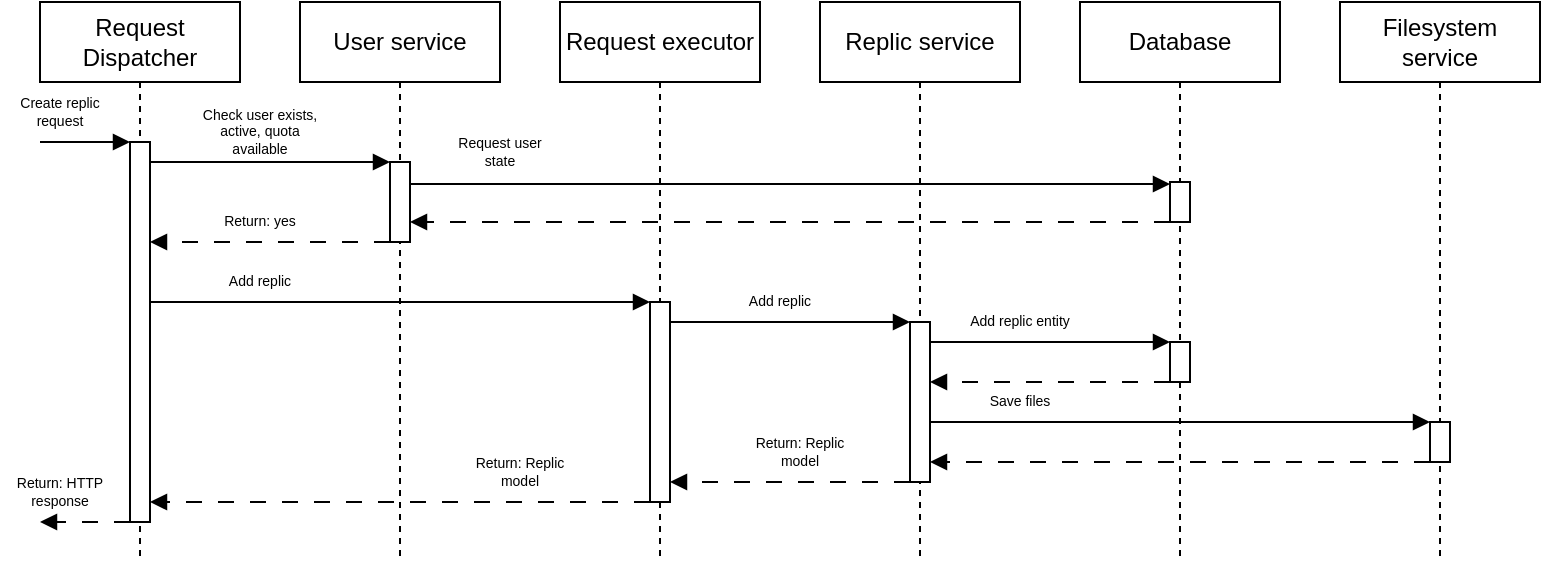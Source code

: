 <mxfile version="28.2.0">
  <diagram name="Page-1" id="XCabEsz14lC1qjqIhGBI">
    <mxGraphModel dx="1188" dy="688" grid="1" gridSize="10" guides="1" tooltips="1" connect="1" arrows="1" fold="1" page="1" pageScale="1" pageWidth="827" pageHeight="1169" math="0" shadow="0">
      <root>
        <mxCell id="0" />
        <mxCell id="1" parent="0" />
        <mxCell id="CDbbZEYeLlONDFFghWuM-3" value="Request Dispatcher" style="shape=umlLifeline;perimeter=lifelinePerimeter;whiteSpace=wrap;html=1;container=1;dropTarget=0;collapsible=0;recursiveResize=0;outlineConnect=0;portConstraint=eastwest;newEdgeStyle={&quot;edgeStyle&quot;:&quot;elbowEdgeStyle&quot;,&quot;elbow&quot;:&quot;vertical&quot;,&quot;curved&quot;:0,&quot;rounded&quot;:0};" vertex="1" parent="1">
          <mxGeometry x="30" y="20" width="100" height="280" as="geometry" />
        </mxCell>
        <mxCell id="CDbbZEYeLlONDFFghWuM-43" style="edgeStyle=orthogonalEdgeStyle;rounded=0;orthogonalLoop=1;jettySize=auto;html=1;curved=0;endArrow=block;endFill=1;" edge="1" parent="CDbbZEYeLlONDFFghWuM-3">
          <mxGeometry relative="1" as="geometry">
            <mxPoint x="45" y="70" as="targetPoint" />
            <mxPoint y="70" as="sourcePoint" />
          </mxGeometry>
        </mxCell>
        <mxCell id="CDbbZEYeLlONDFFghWuM-40" value="" style="html=1;points=[[0,0,0,0,5],[0,1,0,0,-5],[1,0,0,0,5],[1,1,0,0,-5]];perimeter=orthogonalPerimeter;outlineConnect=0;targetShapes=umlLifeline;portConstraint=eastwest;newEdgeStyle={&quot;curved&quot;:0,&quot;rounded&quot;:0};" vertex="1" parent="CDbbZEYeLlONDFFghWuM-3">
          <mxGeometry x="45" y="70" width="10" height="190" as="geometry" />
        </mxCell>
        <mxCell id="CDbbZEYeLlONDFFghWuM-45" value="Create replic request" style="text;html=1;align=center;verticalAlign=middle;whiteSpace=wrap;rounded=0;fontSize=7;" vertex="1" parent="1">
          <mxGeometry x="10" y="60" width="60" height="30" as="geometry" />
        </mxCell>
        <mxCell id="CDbbZEYeLlONDFFghWuM-46" value="User service" style="shape=umlLifeline;perimeter=lifelinePerimeter;whiteSpace=wrap;html=1;container=1;dropTarget=0;collapsible=0;recursiveResize=0;outlineConnect=0;portConstraint=eastwest;newEdgeStyle={&quot;edgeStyle&quot;:&quot;elbowEdgeStyle&quot;,&quot;elbow&quot;:&quot;vertical&quot;,&quot;curved&quot;:0,&quot;rounded&quot;:0};" vertex="1" parent="1">
          <mxGeometry x="160" y="20" width="100" height="280" as="geometry" />
        </mxCell>
        <mxCell id="CDbbZEYeLlONDFFghWuM-48" value="" style="html=1;points=[[0,0,0,0,5],[0,1,0,0,-5],[1,0,0,0,5],[1,1,0,0,-5]];perimeter=orthogonalPerimeter;outlineConnect=0;targetShapes=umlLifeline;portConstraint=eastwest;newEdgeStyle={&quot;curved&quot;:0,&quot;rounded&quot;:0};" vertex="1" parent="CDbbZEYeLlONDFFghWuM-46">
          <mxGeometry x="45" y="80" width="10" height="40" as="geometry" />
        </mxCell>
        <mxCell id="CDbbZEYeLlONDFFghWuM-49" style="edgeStyle=orthogonalEdgeStyle;rounded=0;orthogonalLoop=1;jettySize=auto;html=1;curved=0;endArrow=block;endFill=1;" edge="1" parent="1">
          <mxGeometry relative="1" as="geometry">
            <mxPoint x="205" y="100" as="targetPoint" />
            <mxPoint x="85" y="100" as="sourcePoint" />
          </mxGeometry>
        </mxCell>
        <mxCell id="CDbbZEYeLlONDFFghWuM-54" value="Check user exists, active, quota available" style="text;html=1;align=center;verticalAlign=middle;whiteSpace=wrap;rounded=0;fontSize=7;" vertex="1" parent="1">
          <mxGeometry x="110" y="70" width="60" height="30" as="geometry" />
        </mxCell>
        <mxCell id="CDbbZEYeLlONDFFghWuM-55" style="edgeStyle=orthogonalEdgeStyle;rounded=0;orthogonalLoop=1;jettySize=auto;html=1;curved=0;endArrow=block;endFill=1;dashed=1;dashPattern=8 8;" edge="1" parent="1" source="CDbbZEYeLlONDFFghWuM-48" target="CDbbZEYeLlONDFFghWuM-40">
          <mxGeometry relative="1" as="geometry">
            <mxPoint x="215" y="110" as="targetPoint" />
            <mxPoint x="95" y="110" as="sourcePoint" />
            <Array as="points">
              <mxPoint x="190" y="140" />
              <mxPoint x="190" y="140" />
            </Array>
          </mxGeometry>
        </mxCell>
        <mxCell id="CDbbZEYeLlONDFFghWuM-56" value="Return: yes" style="text;html=1;align=center;verticalAlign=middle;whiteSpace=wrap;rounded=0;fontSize=7;" vertex="1" parent="1">
          <mxGeometry x="110" y="120" width="60" height="20" as="geometry" />
        </mxCell>
        <mxCell id="CDbbZEYeLlONDFFghWuM-57" value="Database" style="shape=umlLifeline;perimeter=lifelinePerimeter;whiteSpace=wrap;html=1;container=1;dropTarget=0;collapsible=0;recursiveResize=0;outlineConnect=0;portConstraint=eastwest;newEdgeStyle={&quot;edgeStyle&quot;:&quot;elbowEdgeStyle&quot;,&quot;elbow&quot;:&quot;vertical&quot;,&quot;curved&quot;:0,&quot;rounded&quot;:0};" vertex="1" parent="1">
          <mxGeometry x="550" y="20" width="100" height="280" as="geometry" />
        </mxCell>
        <mxCell id="CDbbZEYeLlONDFFghWuM-58" value="" style="html=1;points=[[0,0,0,0,5],[0,1,0,0,-5],[1,0,0,0,5],[1,1,0,0,-5]];perimeter=orthogonalPerimeter;outlineConnect=0;targetShapes=umlLifeline;portConstraint=eastwest;newEdgeStyle={&quot;curved&quot;:0,&quot;rounded&quot;:0};" vertex="1" parent="CDbbZEYeLlONDFFghWuM-57">
          <mxGeometry x="45" y="90" width="10" height="20" as="geometry" />
        </mxCell>
        <mxCell id="CDbbZEYeLlONDFFghWuM-66" value="" style="html=1;points=[[0,0,0,0,5],[0,1,0,0,-5],[1,0,0,0,5],[1,1,0,0,-5]];perimeter=orthogonalPerimeter;outlineConnect=0;targetShapes=umlLifeline;portConstraint=eastwest;newEdgeStyle={&quot;curved&quot;:0,&quot;rounded&quot;:0};" vertex="1" parent="CDbbZEYeLlONDFFghWuM-57">
          <mxGeometry x="45" y="170" width="10" height="20" as="geometry" />
        </mxCell>
        <mxCell id="CDbbZEYeLlONDFFghWuM-59" style="edgeStyle=orthogonalEdgeStyle;rounded=0;orthogonalLoop=1;jettySize=auto;html=1;curved=0;endArrow=block;endFill=1;" edge="1" parent="1" target="CDbbZEYeLlONDFFghWuM-58">
          <mxGeometry relative="1" as="geometry">
            <mxPoint x="335" y="110" as="targetPoint" />
            <mxPoint x="215" y="110" as="sourcePoint" />
            <Array as="points">
              <mxPoint x="215" y="111" />
            </Array>
          </mxGeometry>
        </mxCell>
        <mxCell id="CDbbZEYeLlONDFFghWuM-60" value="Request user state" style="text;html=1;align=center;verticalAlign=middle;whiteSpace=wrap;rounded=0;fontSize=7;" vertex="1" parent="1">
          <mxGeometry x="230" y="80" width="60" height="30" as="geometry" />
        </mxCell>
        <mxCell id="CDbbZEYeLlONDFFghWuM-61" style="edgeStyle=orthogonalEdgeStyle;rounded=0;orthogonalLoop=1;jettySize=auto;html=1;curved=0;endArrow=block;endFill=1;dashed=1;dashPattern=8 8;" edge="1" parent="1" source="CDbbZEYeLlONDFFghWuM-58" target="CDbbZEYeLlONDFFghWuM-48">
          <mxGeometry relative="1" as="geometry">
            <mxPoint x="215" y="130" as="targetPoint" />
            <mxPoint x="335" y="130" as="sourcePoint" />
            <Array as="points">
              <mxPoint x="290" y="130" />
              <mxPoint x="290" y="130" />
            </Array>
          </mxGeometry>
        </mxCell>
        <mxCell id="CDbbZEYeLlONDFFghWuM-62" value="Replic service" style="shape=umlLifeline;perimeter=lifelinePerimeter;whiteSpace=wrap;html=1;container=1;dropTarget=0;collapsible=0;recursiveResize=0;outlineConnect=0;portConstraint=eastwest;newEdgeStyle={&quot;edgeStyle&quot;:&quot;elbowEdgeStyle&quot;,&quot;elbow&quot;:&quot;vertical&quot;,&quot;curved&quot;:0,&quot;rounded&quot;:0};" vertex="1" parent="1">
          <mxGeometry x="420" y="20" width="100" height="280" as="geometry" />
        </mxCell>
        <mxCell id="CDbbZEYeLlONDFFghWuM-63" value="" style="html=1;points=[[0,0,0,0,5],[0,1,0,0,-5],[1,0,0,0,5],[1,1,0,0,-5]];perimeter=orthogonalPerimeter;outlineConnect=0;targetShapes=umlLifeline;portConstraint=eastwest;newEdgeStyle={&quot;curved&quot;:0,&quot;rounded&quot;:0};" vertex="1" parent="CDbbZEYeLlONDFFghWuM-62">
          <mxGeometry x="45" y="160" width="10" height="80" as="geometry" />
        </mxCell>
        <mxCell id="CDbbZEYeLlONDFFghWuM-64" style="edgeStyle=orthogonalEdgeStyle;rounded=0;orthogonalLoop=1;jettySize=auto;html=1;curved=0;endArrow=block;endFill=1;" edge="1" parent="1" source="CDbbZEYeLlONDFFghWuM-40" target="CDbbZEYeLlONDFFghWuM-77">
          <mxGeometry relative="1" as="geometry">
            <mxPoint x="290" y="170" as="targetPoint" />
            <mxPoint x="95" y="110" as="sourcePoint" />
            <Array as="points">
              <mxPoint x="150" y="170" />
              <mxPoint x="150" y="170" />
            </Array>
          </mxGeometry>
        </mxCell>
        <mxCell id="CDbbZEYeLlONDFFghWuM-65" value="Add replic" style="text;html=1;align=center;verticalAlign=middle;whiteSpace=wrap;rounded=0;fontSize=7;" vertex="1" parent="1">
          <mxGeometry x="110" y="150" width="60" height="20" as="geometry" />
        </mxCell>
        <mxCell id="CDbbZEYeLlONDFFghWuM-67" style="edgeStyle=orthogonalEdgeStyle;rounded=0;orthogonalLoop=1;jettySize=auto;html=1;curved=0;endArrow=block;endFill=1;" edge="1" parent="1" source="CDbbZEYeLlONDFFghWuM-77" target="CDbbZEYeLlONDFFghWuM-63">
          <mxGeometry relative="1" as="geometry">
            <mxPoint x="345" y="180" as="targetPoint" />
            <mxPoint x="95" y="180" as="sourcePoint" />
            <Array as="points">
              <mxPoint x="380" y="180" />
              <mxPoint x="380" y="180" />
            </Array>
          </mxGeometry>
        </mxCell>
        <mxCell id="CDbbZEYeLlONDFFghWuM-68" value="Add replic" style="text;html=1;align=center;verticalAlign=middle;whiteSpace=wrap;rounded=0;fontSize=7;" vertex="1" parent="1">
          <mxGeometry x="370" y="160" width="60" height="20" as="geometry" />
        </mxCell>
        <mxCell id="CDbbZEYeLlONDFFghWuM-69" style="edgeStyle=orthogonalEdgeStyle;rounded=0;orthogonalLoop=1;jettySize=auto;html=1;curved=0;endArrow=block;endFill=1;dashed=1;dashPattern=8 8;" edge="1" parent="1" source="CDbbZEYeLlONDFFghWuM-66" target="CDbbZEYeLlONDFFghWuM-63">
          <mxGeometry relative="1" as="geometry">
            <mxPoint x="225" y="140" as="targetPoint" />
            <mxPoint x="515" y="140" as="sourcePoint" />
            <Array as="points">
              <mxPoint x="560" y="210" />
              <mxPoint x="560" y="210" />
            </Array>
          </mxGeometry>
        </mxCell>
        <mxCell id="CDbbZEYeLlONDFFghWuM-70" value="Filesystem service" style="shape=umlLifeline;perimeter=lifelinePerimeter;whiteSpace=wrap;html=1;container=1;dropTarget=0;collapsible=0;recursiveResize=0;outlineConnect=0;portConstraint=eastwest;newEdgeStyle={&quot;edgeStyle&quot;:&quot;elbowEdgeStyle&quot;,&quot;elbow&quot;:&quot;vertical&quot;,&quot;curved&quot;:0,&quot;rounded&quot;:0};" vertex="1" parent="1">
          <mxGeometry x="680" y="20" width="100" height="280" as="geometry" />
        </mxCell>
        <mxCell id="CDbbZEYeLlONDFFghWuM-72" value="" style="html=1;points=[[0,0,0,0,5],[0,1,0,0,-5],[1,0,0,0,5],[1,1,0,0,-5]];perimeter=orthogonalPerimeter;outlineConnect=0;targetShapes=umlLifeline;portConstraint=eastwest;newEdgeStyle={&quot;curved&quot;:0,&quot;rounded&quot;:0};" vertex="1" parent="CDbbZEYeLlONDFFghWuM-70">
          <mxGeometry x="45" y="210" width="10" height="20" as="geometry" />
        </mxCell>
        <mxCell id="CDbbZEYeLlONDFFghWuM-76" value="Request executor" style="shape=umlLifeline;perimeter=lifelinePerimeter;whiteSpace=wrap;html=1;container=1;dropTarget=0;collapsible=0;recursiveResize=0;outlineConnect=0;portConstraint=eastwest;newEdgeStyle={&quot;edgeStyle&quot;:&quot;elbowEdgeStyle&quot;,&quot;elbow&quot;:&quot;vertical&quot;,&quot;curved&quot;:0,&quot;rounded&quot;:0};" vertex="1" parent="1">
          <mxGeometry x="290" y="20" width="100" height="280" as="geometry" />
        </mxCell>
        <mxCell id="CDbbZEYeLlONDFFghWuM-77" value="" style="html=1;points=[[0,0,0,0,5],[0,1,0,0,-5],[1,0,0,0,5],[1,1,0,0,-5]];perimeter=orthogonalPerimeter;outlineConnect=0;targetShapes=umlLifeline;portConstraint=eastwest;newEdgeStyle={&quot;curved&quot;:0,&quot;rounded&quot;:0};" vertex="1" parent="CDbbZEYeLlONDFFghWuM-76">
          <mxGeometry x="45" y="150" width="10" height="100" as="geometry" />
        </mxCell>
        <mxCell id="CDbbZEYeLlONDFFghWuM-78" style="edgeStyle=orthogonalEdgeStyle;rounded=0;orthogonalLoop=1;jettySize=auto;html=1;curved=0;endArrow=block;endFill=1;" edge="1" parent="1" source="CDbbZEYeLlONDFFghWuM-63" target="CDbbZEYeLlONDFFghWuM-66">
          <mxGeometry relative="1" as="geometry">
            <mxPoint x="475" y="190" as="targetPoint" />
            <mxPoint x="355" y="190" as="sourcePoint" />
            <Array as="points">
              <mxPoint x="510" y="190" />
              <mxPoint x="510" y="190" />
            </Array>
          </mxGeometry>
        </mxCell>
        <mxCell id="CDbbZEYeLlONDFFghWuM-79" value="Add replic entity" style="text;html=1;align=center;verticalAlign=middle;whiteSpace=wrap;rounded=0;fontSize=7;" vertex="1" parent="1">
          <mxGeometry x="490" y="170" width="60" height="20" as="geometry" />
        </mxCell>
        <mxCell id="CDbbZEYeLlONDFFghWuM-80" style="edgeStyle=orthogonalEdgeStyle;rounded=0;orthogonalLoop=1;jettySize=auto;html=1;curved=0;endArrow=block;endFill=1;" edge="1" parent="1" source="CDbbZEYeLlONDFFghWuM-63" target="CDbbZEYeLlONDFFghWuM-72">
          <mxGeometry relative="1" as="geometry">
            <mxPoint x="605" y="200" as="targetPoint" />
            <mxPoint x="485" y="200" as="sourcePoint" />
            <Array as="points">
              <mxPoint x="660" y="230" />
              <mxPoint x="660" y="230" />
            </Array>
          </mxGeometry>
        </mxCell>
        <mxCell id="CDbbZEYeLlONDFFghWuM-81" value="Save files" style="text;html=1;align=center;verticalAlign=middle;whiteSpace=wrap;rounded=0;fontSize=7;" vertex="1" parent="1">
          <mxGeometry x="490" y="210" width="60" height="20" as="geometry" />
        </mxCell>
        <mxCell id="CDbbZEYeLlONDFFghWuM-82" style="edgeStyle=orthogonalEdgeStyle;rounded=0;orthogonalLoop=1;jettySize=auto;html=1;curved=0;endArrow=block;endFill=1;dashed=1;dashPattern=8 8;" edge="1" parent="1" source="CDbbZEYeLlONDFFghWuM-72" target="CDbbZEYeLlONDFFghWuM-63">
          <mxGeometry relative="1" as="geometry">
            <mxPoint x="485" y="220" as="targetPoint" />
            <mxPoint x="605" y="220" as="sourcePoint" />
            <Array as="points">
              <mxPoint x="600" y="250" />
              <mxPoint x="600" y="250" />
            </Array>
          </mxGeometry>
        </mxCell>
        <mxCell id="CDbbZEYeLlONDFFghWuM-83" style="edgeStyle=orthogonalEdgeStyle;rounded=0;orthogonalLoop=1;jettySize=auto;html=1;curved=0;endArrow=block;endFill=1;dashed=1;dashPattern=8 8;" edge="1" parent="1" source="CDbbZEYeLlONDFFghWuM-63" target="CDbbZEYeLlONDFFghWuM-77">
          <mxGeometry relative="1" as="geometry">
            <mxPoint x="485" y="220" as="targetPoint" />
            <mxPoint x="605" y="220" as="sourcePoint" />
            <Array as="points">
              <mxPoint x="400" y="260" />
              <mxPoint x="400" y="260" />
            </Array>
          </mxGeometry>
        </mxCell>
        <mxCell id="CDbbZEYeLlONDFFghWuM-84" value="Return: Replic model" style="text;html=1;align=center;verticalAlign=middle;whiteSpace=wrap;rounded=0;fontSize=7;" vertex="1" parent="1">
          <mxGeometry x="380" y="230" width="60" height="30" as="geometry" />
        </mxCell>
        <mxCell id="CDbbZEYeLlONDFFghWuM-85" style="edgeStyle=orthogonalEdgeStyle;rounded=0;orthogonalLoop=1;jettySize=auto;html=1;curved=0;endArrow=block;endFill=1;dashed=1;dashPattern=8 8;" edge="1" parent="1" source="CDbbZEYeLlONDFFghWuM-77" target="CDbbZEYeLlONDFFghWuM-40">
          <mxGeometry relative="1" as="geometry">
            <mxPoint x="355" y="270" as="targetPoint" />
            <mxPoint x="475" y="270" as="sourcePoint" />
            <Array as="points">
              <mxPoint x="270" y="270" />
              <mxPoint x="270" y="270" />
            </Array>
          </mxGeometry>
        </mxCell>
        <mxCell id="CDbbZEYeLlONDFFghWuM-86" value="Return: Replic model" style="text;html=1;align=center;verticalAlign=middle;whiteSpace=wrap;rounded=0;fontSize=7;" vertex="1" parent="1">
          <mxGeometry x="240" y="240" width="60" height="30" as="geometry" />
        </mxCell>
        <mxCell id="CDbbZEYeLlONDFFghWuM-87" style="edgeStyle=orthogonalEdgeStyle;rounded=0;orthogonalLoop=1;jettySize=auto;html=1;curved=0;endArrow=block;endFill=1;dashed=1;dashPattern=8 8;" edge="1" parent="1" source="CDbbZEYeLlONDFFghWuM-40">
          <mxGeometry relative="1" as="geometry">
            <mxPoint x="30" y="280" as="targetPoint" />
            <mxPoint x="345" y="280" as="sourcePoint" />
            <Array as="points">
              <mxPoint x="30" y="280" />
              <mxPoint x="30" y="280" />
            </Array>
          </mxGeometry>
        </mxCell>
        <mxCell id="CDbbZEYeLlONDFFghWuM-88" value="Return: HTTP response" style="text;html=1;align=center;verticalAlign=middle;whiteSpace=wrap;rounded=0;fontSize=7;" vertex="1" parent="1">
          <mxGeometry x="10" y="250" width="60" height="30" as="geometry" />
        </mxCell>
      </root>
    </mxGraphModel>
  </diagram>
</mxfile>
